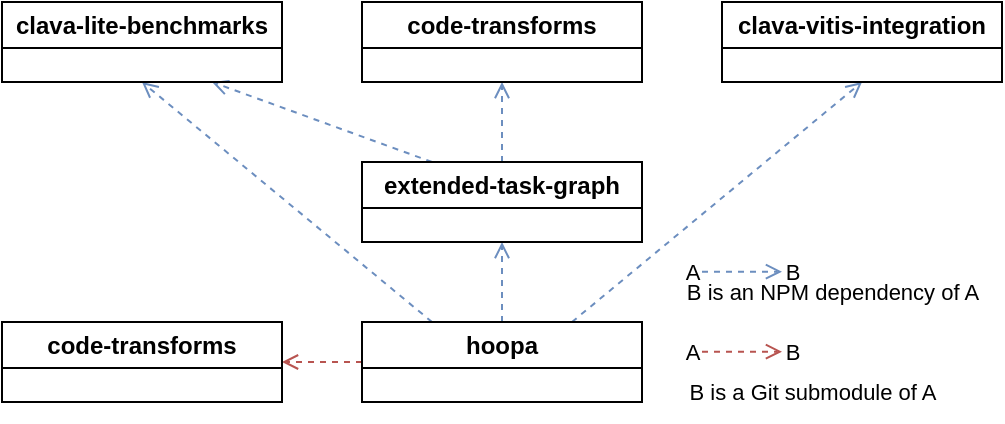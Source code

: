 <mxfile version="26.0.4">
  <diagram name="Page-1" id="_S1aL8zw0mGslvBKFpj2">
    <mxGraphModel dx="1430" dy="789" grid="1" gridSize="10" guides="1" tooltips="1" connect="1" arrows="1" fold="1" page="1" pageScale="1" pageWidth="850" pageHeight="1100" math="0" shadow="0">
      <root>
        <mxCell id="0" />
        <mxCell id="1" parent="0" />
        <mxCell id="dVfIO7OX2nIznEWuoKcd-15" style="edgeStyle=none;shape=connector;rounded=0;orthogonalLoop=1;jettySize=auto;html=1;exitX=0.75;exitY=0;exitDx=0;exitDy=0;entryX=0.5;entryY=1;entryDx=0;entryDy=0;dashed=1;strokeColor=#6c8ebf;align=center;verticalAlign=middle;fontFamily=Helvetica;fontSize=11;fontColor=default;labelBackgroundColor=default;endArrow=open;endFill=0;fillColor=#dae8fc;" edge="1" parent="1" source="dVfIO7OX2nIznEWuoKcd-1" target="dVfIO7OX2nIznEWuoKcd-2">
          <mxGeometry relative="1" as="geometry" />
        </mxCell>
        <mxCell id="dVfIO7OX2nIznEWuoKcd-16" style="edgeStyle=none;shape=connector;rounded=0;orthogonalLoop=1;jettySize=auto;html=1;exitX=0.25;exitY=0;exitDx=0;exitDy=0;entryX=0.5;entryY=1;entryDx=0;entryDy=0;dashed=1;strokeColor=#6c8ebf;align=center;verticalAlign=middle;fontFamily=Helvetica;fontSize=11;fontColor=default;labelBackgroundColor=default;endArrow=open;endFill=0;fillColor=#dae8fc;" edge="1" parent="1" source="dVfIO7OX2nIznEWuoKcd-1" target="dVfIO7OX2nIznEWuoKcd-7">
          <mxGeometry relative="1" as="geometry" />
        </mxCell>
        <mxCell id="dVfIO7OX2nIznEWuoKcd-17" style="edgeStyle=none;shape=connector;rounded=0;orthogonalLoop=1;jettySize=auto;html=1;exitX=0.5;exitY=0;exitDx=0;exitDy=0;entryX=0.5;entryY=1;entryDx=0;entryDy=0;dashed=1;strokeColor=#6c8ebf;align=center;verticalAlign=middle;fontFamily=Helvetica;fontSize=11;fontColor=default;labelBackgroundColor=default;endArrow=open;endFill=0;fillColor=#dae8fc;" edge="1" parent="1" source="dVfIO7OX2nIznEWuoKcd-1" target="dVfIO7OX2nIznEWuoKcd-4">
          <mxGeometry relative="1" as="geometry" />
        </mxCell>
        <mxCell id="dVfIO7OX2nIznEWuoKcd-21" style="edgeStyle=none;shape=connector;rounded=0;orthogonalLoop=1;jettySize=auto;html=1;exitX=0;exitY=0.5;exitDx=0;exitDy=0;entryX=1;entryY=0.5;entryDx=0;entryDy=0;dashed=1;strokeColor=#b85450;align=center;verticalAlign=middle;fontFamily=Helvetica;fontSize=11;fontColor=default;labelBackgroundColor=default;endArrow=open;endFill=0;fillColor=#f8cecc;" edge="1" parent="1" source="dVfIO7OX2nIznEWuoKcd-1" target="dVfIO7OX2nIznEWuoKcd-20">
          <mxGeometry relative="1" as="geometry" />
        </mxCell>
        <mxCell id="dVfIO7OX2nIznEWuoKcd-1" value="hoopa" style="swimlane;whiteSpace=wrap;html=1;collapsible=0;" vertex="1" parent="1">
          <mxGeometry x="450" y="440" width="140" height="40" as="geometry" />
        </mxCell>
        <mxCell id="dVfIO7OX2nIznEWuoKcd-2" value="clava-vitis-integration" style="swimlane;whiteSpace=wrap;html=1;collapsible=0;" vertex="1" parent="1">
          <mxGeometry x="630" y="280" width="140" height="40" as="geometry" />
        </mxCell>
        <mxCell id="dVfIO7OX2nIznEWuoKcd-18" style="edgeStyle=none;shape=connector;rounded=0;orthogonalLoop=1;jettySize=auto;html=1;exitX=0.5;exitY=0;exitDx=0;exitDy=0;entryX=0.5;entryY=1;entryDx=0;entryDy=0;dashed=1;strokeColor=#6c8ebf;align=center;verticalAlign=middle;fontFamily=Helvetica;fontSize=11;fontColor=default;labelBackgroundColor=default;endArrow=open;endFill=0;fillColor=#dae8fc;" edge="1" parent="1" source="dVfIO7OX2nIznEWuoKcd-4" target="dVfIO7OX2nIznEWuoKcd-5">
          <mxGeometry relative="1" as="geometry" />
        </mxCell>
        <mxCell id="dVfIO7OX2nIznEWuoKcd-19" style="edgeStyle=none;shape=connector;rounded=0;orthogonalLoop=1;jettySize=auto;html=1;exitX=0.25;exitY=0;exitDx=0;exitDy=0;entryX=0.75;entryY=1;entryDx=0;entryDy=0;dashed=1;strokeColor=#6c8ebf;align=center;verticalAlign=middle;fontFamily=Helvetica;fontSize=11;fontColor=default;labelBackgroundColor=default;endArrow=open;endFill=0;fillColor=#dae8fc;" edge="1" parent="1" source="dVfIO7OX2nIznEWuoKcd-4" target="dVfIO7OX2nIznEWuoKcd-7">
          <mxGeometry relative="1" as="geometry" />
        </mxCell>
        <mxCell id="dVfIO7OX2nIznEWuoKcd-4" value="extended-task-graph" style="swimlane;whiteSpace=wrap;html=1;collapsible=0;" vertex="1" parent="1">
          <mxGeometry x="450" y="360" width="140" height="40" as="geometry" />
        </mxCell>
        <mxCell id="dVfIO7OX2nIznEWuoKcd-5" value="code-transforms" style="swimlane;whiteSpace=wrap;html=1;collapsible=0;" vertex="1" parent="1">
          <mxGeometry x="450" y="280" width="140" height="40" as="geometry">
            <mxRectangle x="450" y="280" width="130" height="30" as="alternateBounds" />
          </mxGeometry>
        </mxCell>
        <mxCell id="dVfIO7OX2nIznEWuoKcd-7" value="clava-lite-benchmarks" style="swimlane;whiteSpace=wrap;html=1;swimlaneLine=1;collapsible=0;" vertex="1" parent="1">
          <mxGeometry x="270" y="280" width="140" height="40" as="geometry">
            <mxRectangle x="270" y="280" width="160" height="30" as="alternateBounds" />
          </mxGeometry>
        </mxCell>
        <mxCell id="dVfIO7OX2nIznEWuoKcd-20" value="code-transforms" style="swimlane;whiteSpace=wrap;html=1;collapsible=0;" vertex="1" parent="1">
          <mxGeometry x="270" y="440" width="140" height="40" as="geometry">
            <mxRectangle x="450" y="280" width="130" height="30" as="alternateBounds" />
          </mxGeometry>
        </mxCell>
        <mxCell id="dVfIO7OX2nIznEWuoKcd-22" style="edgeStyle=none;shape=connector;rounded=0;orthogonalLoop=1;jettySize=auto;html=1;entryX=0.5;entryY=1;entryDx=0;entryDy=0;dashed=1;strokeColor=#6c8ebf;align=center;verticalAlign=middle;fontFamily=Helvetica;fontSize=11;fontColor=default;labelBackgroundColor=default;endArrow=open;endFill=0;fillColor=#dae8fc;" edge="1" parent="1">
          <mxGeometry relative="1" as="geometry">
            <mxPoint x="620" y="414.83" as="sourcePoint" />
            <mxPoint x="660" y="414.83" as="targetPoint" />
          </mxGeometry>
        </mxCell>
        <mxCell id="dVfIO7OX2nIznEWuoKcd-23" value="A" style="text;html=1;align=center;verticalAlign=middle;resizable=0;points=[];autosize=1;strokeColor=none;fillColor=none;fontFamily=Helvetica;fontSize=11;fontColor=default;labelBackgroundColor=default;" vertex="1" parent="1">
          <mxGeometry x="600" y="400" width="30" height="30" as="geometry" />
        </mxCell>
        <mxCell id="dVfIO7OX2nIznEWuoKcd-24" value="B" style="text;html=1;align=center;verticalAlign=middle;resizable=0;points=[];autosize=1;strokeColor=none;fillColor=none;fontFamily=Helvetica;fontSize=11;fontColor=default;labelBackgroundColor=default;" vertex="1" parent="1">
          <mxGeometry x="650" y="400" width="30" height="30" as="geometry" />
        </mxCell>
        <mxCell id="dVfIO7OX2nIznEWuoKcd-26" value="B is an NPM dependency of A" style="text;html=1;align=center;verticalAlign=middle;resizable=0;points=[];autosize=1;strokeColor=none;fillColor=none;fontFamily=Helvetica;fontSize=11;fontColor=default;labelBackgroundColor=default;" vertex="1" parent="1">
          <mxGeometry x="600" y="410" width="170" height="30" as="geometry" />
        </mxCell>
        <mxCell id="dVfIO7OX2nIznEWuoKcd-27" style="edgeStyle=none;shape=connector;rounded=0;orthogonalLoop=1;jettySize=auto;html=1;entryX=0.5;entryY=1;entryDx=0;entryDy=0;dashed=1;strokeColor=#b85450;align=center;verticalAlign=middle;fontFamily=Helvetica;fontSize=11;fontColor=default;labelBackgroundColor=default;endArrow=open;endFill=0;fillColor=#f8cecc;" edge="1" parent="1">
          <mxGeometry relative="1" as="geometry">
            <mxPoint x="620" y="454.83" as="sourcePoint" />
            <mxPoint x="660" y="454.83" as="targetPoint" />
          </mxGeometry>
        </mxCell>
        <mxCell id="dVfIO7OX2nIznEWuoKcd-28" value="A" style="text;html=1;align=center;verticalAlign=middle;resizable=0;points=[];autosize=1;strokeColor=none;fillColor=none;fontFamily=Helvetica;fontSize=11;fontColor=default;labelBackgroundColor=default;" vertex="1" parent="1">
          <mxGeometry x="600" y="440" width="30" height="30" as="geometry" />
        </mxCell>
        <mxCell id="dVfIO7OX2nIznEWuoKcd-29" value="B" style="text;html=1;align=center;verticalAlign=middle;resizable=0;points=[];autosize=1;strokeColor=none;fillColor=none;fontFamily=Helvetica;fontSize=11;fontColor=default;labelBackgroundColor=default;" vertex="1" parent="1">
          <mxGeometry x="650" y="440" width="30" height="30" as="geometry" />
        </mxCell>
        <mxCell id="dVfIO7OX2nIznEWuoKcd-30" value="B is a Git&amp;nbsp;submodule of A" style="text;html=1;align=center;verticalAlign=middle;resizable=0;points=[];autosize=1;strokeColor=none;fillColor=none;fontFamily=Helvetica;fontSize=11;fontColor=default;labelBackgroundColor=default;" vertex="1" parent="1">
          <mxGeometry x="600" y="460" width="150" height="30" as="geometry" />
        </mxCell>
      </root>
    </mxGraphModel>
  </diagram>
</mxfile>
